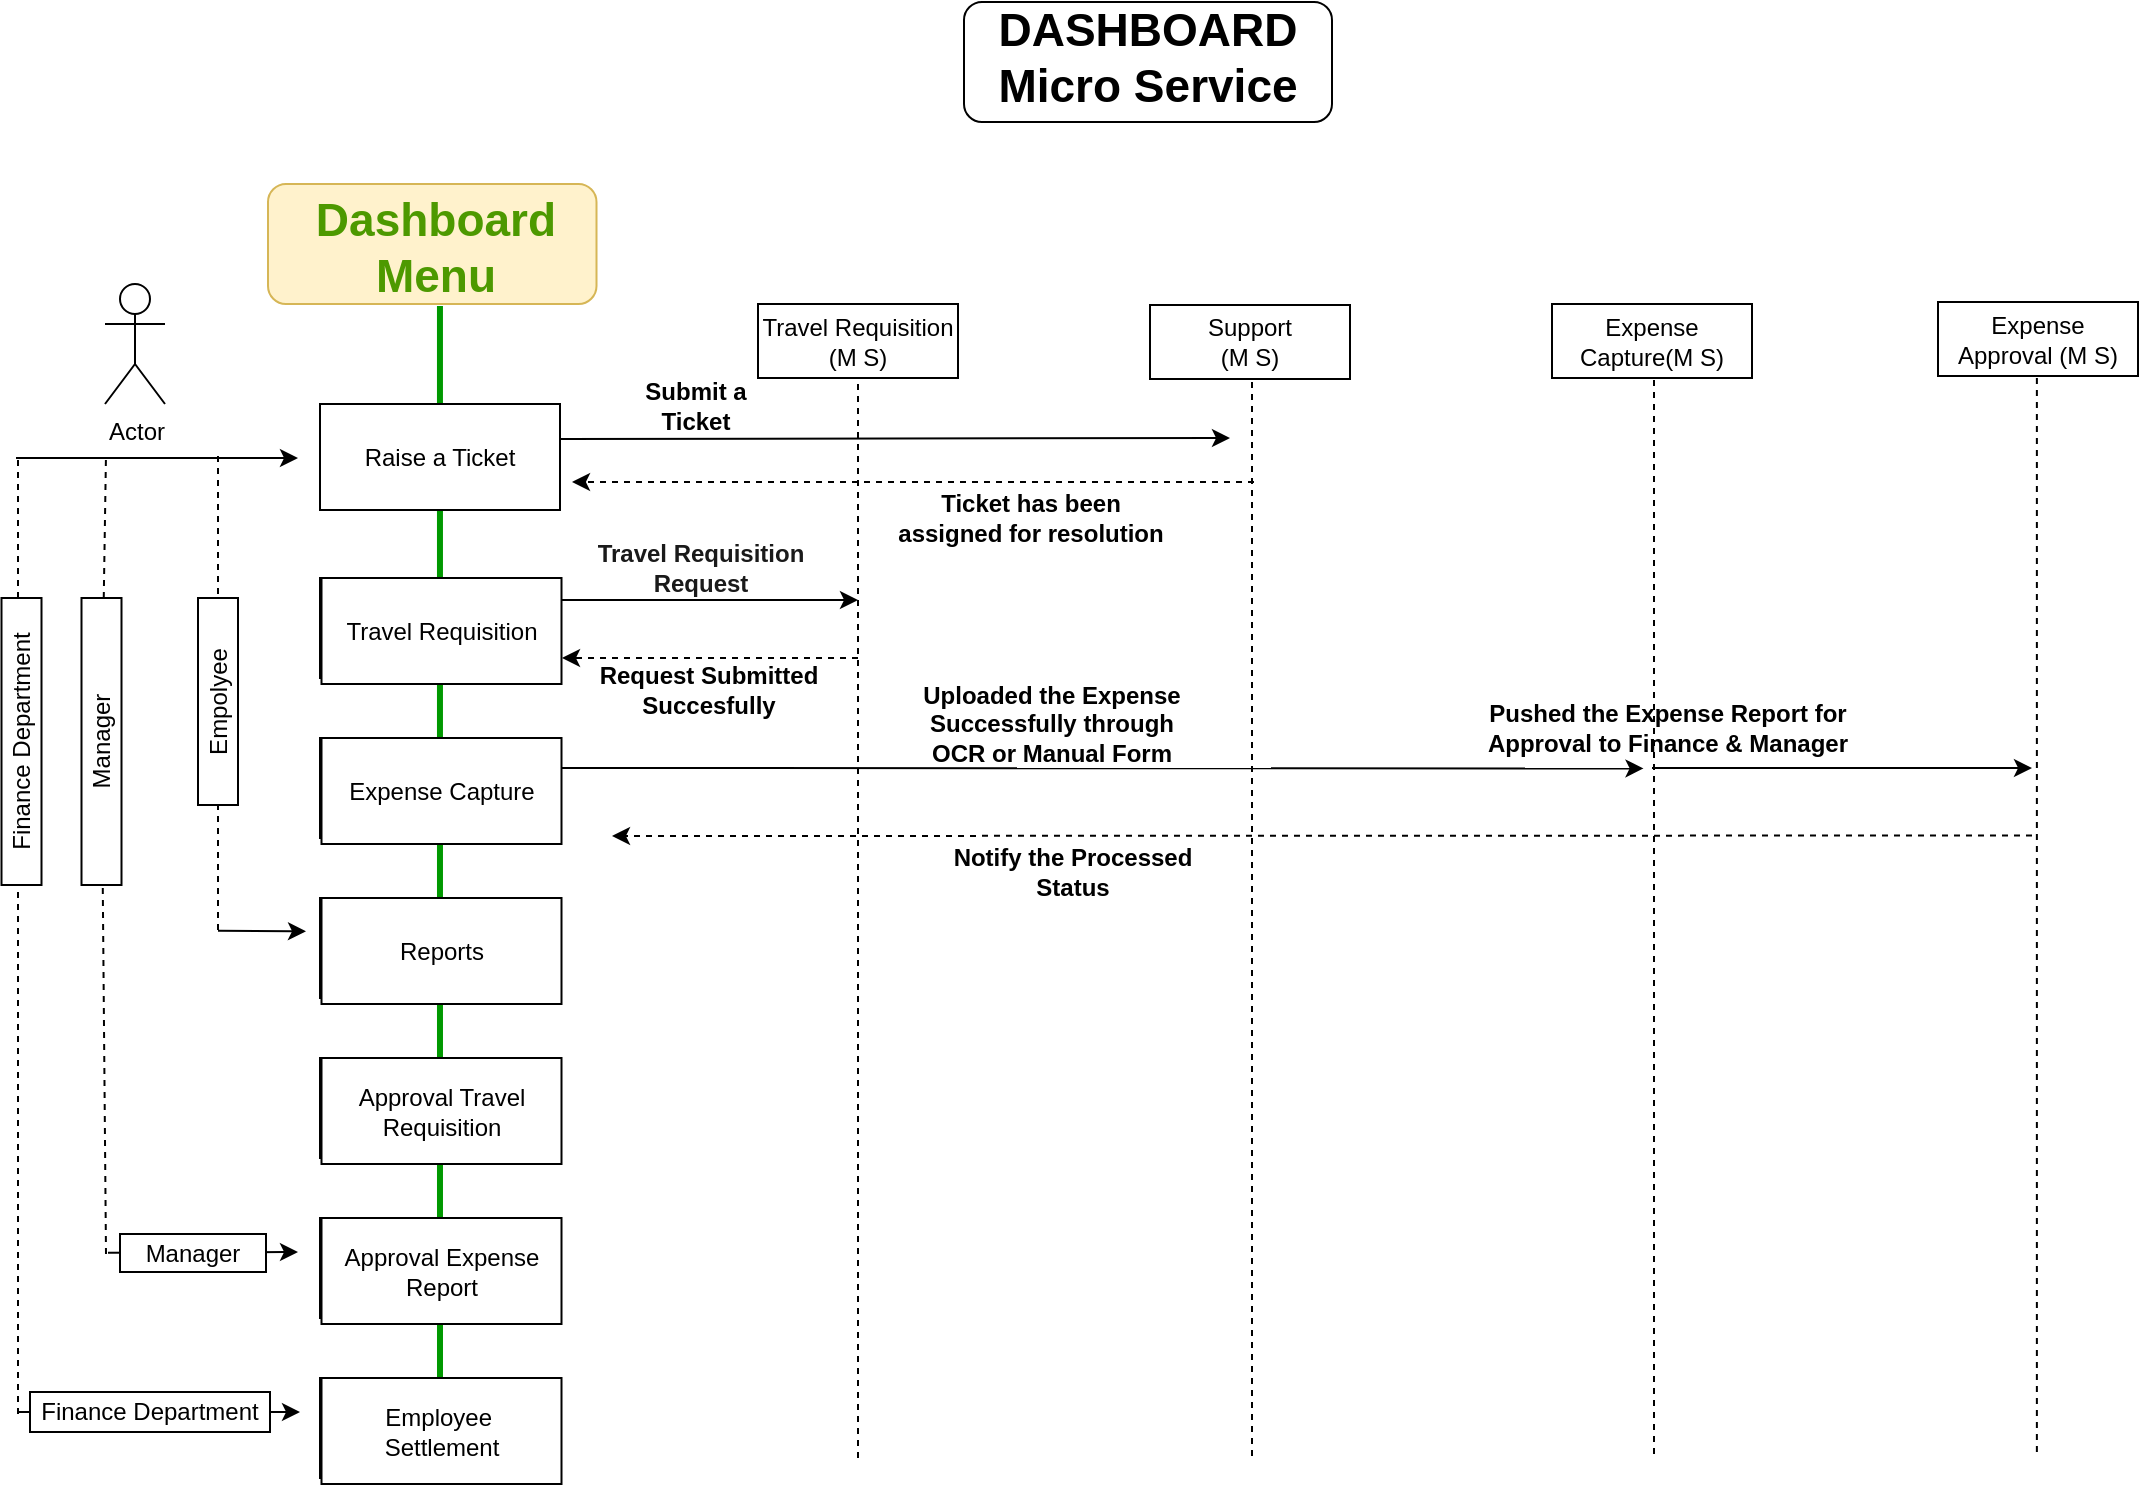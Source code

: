 <mxfile version="21.1.5" type="github">
  <diagram name="Page-1" id="OXNfdeW2UjNv4_Qj5ahb">
    <mxGraphModel dx="1193" dy="1634" grid="1" gridSize="10" guides="1" tooltips="1" connect="1" arrows="1" fold="1" page="1" pageScale="1" pageWidth="1600" pageHeight="900" math="0" shadow="0">
      <root>
        <mxCell id="0" />
        <mxCell id="1" parent="0" />
        <mxCell id="oNK4x6GtnWRanjDO5cXN-74" value="" style="endArrow=none;html=1;rounded=0;strokeColor=#009900;strokeWidth=3;" edge="1" parent="1">
          <mxGeometry width="50" height="50" relative="1" as="geometry">
            <mxPoint x="264" y="-140" as="sourcePoint" />
            <mxPoint x="263.98" y="-681" as="targetPoint" />
          </mxGeometry>
        </mxCell>
        <mxCell id="oNK4x6GtnWRanjDO5cXN-73" value="" style="rounded=1;whiteSpace=wrap;html=1;fillColor=#fff2cc;strokeColor=#d6b656;" vertex="1" parent="1">
          <mxGeometry x="178" y="-742" width="164.25" height="60" as="geometry" />
        </mxCell>
        <mxCell id="oNK4x6GtnWRanjDO5cXN-2" value="" style="rounded=1;whiteSpace=wrap;html=1;" vertex="1" parent="1">
          <mxGeometry x="526" y="-833" width="184" height="60" as="geometry" />
        </mxCell>
        <mxCell id="oNK4x6GtnWRanjDO5cXN-1" value="&lt;b&gt;&lt;font style=&quot;font-size: 23px;&quot;&gt;DASHBOARD Micro Service&lt;/font&gt;&lt;/b&gt;" style="text;html=1;strokeColor=none;fillColor=none;align=center;verticalAlign=middle;whiteSpace=wrap;rounded=0;" vertex="1" parent="1">
          <mxGeometry x="539" y="-820" width="158" height="30" as="geometry" />
        </mxCell>
        <mxCell id="oNK4x6GtnWRanjDO5cXN-4" value="Travel Requisition" style="rounded=0;whiteSpace=wrap;html=1;" vertex="1" parent="1">
          <mxGeometry x="204" y="-545" width="120" height="50" as="geometry" />
        </mxCell>
        <mxCell id="oNK4x6GtnWRanjDO5cXN-5" value="Reports" style="rounded=0;whiteSpace=wrap;html=1;" vertex="1" parent="1">
          <mxGeometry x="204" y="-385" width="120" height="50" as="geometry" />
        </mxCell>
        <mxCell id="oNK4x6GtnWRanjDO5cXN-6" value="Expense Capture" style="rounded=0;whiteSpace=wrap;html=1;" vertex="1" parent="1">
          <mxGeometry x="204" y="-465" width="120" height="50" as="geometry" />
        </mxCell>
        <mxCell id="oNK4x6GtnWRanjDO5cXN-7" value="Approval Travel Requisition" style="rounded=0;whiteSpace=wrap;html=1;" vertex="1" parent="1">
          <mxGeometry x="204" y="-305" width="120" height="50" as="geometry" />
        </mxCell>
        <mxCell id="oNK4x6GtnWRanjDO5cXN-8" value="Approval Expense Report" style="rounded=0;whiteSpace=wrap;html=1;" vertex="1" parent="1">
          <mxGeometry x="204" y="-225" width="120" height="50" as="geometry" />
        </mxCell>
        <mxCell id="oNK4x6GtnWRanjDO5cXN-10" value="Employee&amp;nbsp;&lt;br&gt;Settlement" style="rounded=0;whiteSpace=wrap;html=1;" vertex="1" parent="1">
          <mxGeometry x="204" y="-145" width="120" height="50" as="geometry" />
        </mxCell>
        <mxCell id="oNK4x6GtnWRanjDO5cXN-16" value="" style="endArrow=none;dashed=1;html=1;rounded=0;" edge="1" parent="1">
          <mxGeometry width="50" height="50" relative="1" as="geometry">
            <mxPoint x="153" y="-369" as="sourcePoint" />
            <mxPoint x="153" y="-609" as="targetPoint" />
          </mxGeometry>
        </mxCell>
        <mxCell id="oNK4x6GtnWRanjDO5cXN-19" value="" style="endArrow=classic;html=1;rounded=0;" edge="1" parent="1">
          <mxGeometry width="50" height="50" relative="1" as="geometry">
            <mxPoint x="153" y="-368.67" as="sourcePoint" />
            <mxPoint x="197" y="-368.34" as="targetPoint" />
          </mxGeometry>
        </mxCell>
        <mxCell id="oNK4x6GtnWRanjDO5cXN-25" value="" style="endArrow=none;dashed=1;html=1;rounded=0;" edge="1" parent="1" source="oNK4x6GtnWRanjDO5cXN-36">
          <mxGeometry width="50" height="50" relative="1" as="geometry">
            <mxPoint x="97" y="-207" as="sourcePoint" />
            <mxPoint x="97" y="-607" as="targetPoint" />
          </mxGeometry>
        </mxCell>
        <mxCell id="oNK4x6GtnWRanjDO5cXN-27" value="" style="endArrow=none;dashed=1;html=1;rounded=0;" edge="1" parent="1">
          <mxGeometry width="50" height="50" relative="1" as="geometry">
            <mxPoint x="53" y="-127" as="sourcePoint" />
            <mxPoint x="53" y="-605" as="targetPoint" />
          </mxGeometry>
        </mxCell>
        <mxCell id="oNK4x6GtnWRanjDO5cXN-28" value="" style="endArrow=classic;html=1;rounded=0;" edge="1" parent="1">
          <mxGeometry width="50" height="50" relative="1" as="geometry">
            <mxPoint x="98" y="-207.67" as="sourcePoint" />
            <mxPoint x="193" y="-208" as="targetPoint" />
          </mxGeometry>
        </mxCell>
        <mxCell id="oNK4x6GtnWRanjDO5cXN-29" value="" style="endArrow=classic;html=1;rounded=0;" edge="1" parent="1">
          <mxGeometry width="50" height="50" relative="1" as="geometry">
            <mxPoint x="53" y="-128" as="sourcePoint" />
            <mxPoint x="194" y="-128" as="targetPoint" />
          </mxGeometry>
        </mxCell>
        <mxCell id="oNK4x6GtnWRanjDO5cXN-30" value="" style="endArrow=classic;html=1;rounded=0;" edge="1" parent="1">
          <mxGeometry width="50" height="50" relative="1" as="geometry">
            <mxPoint x="52" y="-605" as="sourcePoint" />
            <mxPoint x="193" y="-605" as="targetPoint" />
          </mxGeometry>
        </mxCell>
        <mxCell id="oNK4x6GtnWRanjDO5cXN-35" value="Empolyee" style="rounded=0;whiteSpace=wrap;html=1;rotation=-90;" vertex="1" parent="1">
          <mxGeometry x="101.25" y="-493.25" width="103.5" height="20" as="geometry" />
        </mxCell>
        <mxCell id="oNK4x6GtnWRanjDO5cXN-37" value="" style="endArrow=none;dashed=1;html=1;rounded=0;" edge="1" parent="1" target="oNK4x6GtnWRanjDO5cXN-36">
          <mxGeometry width="50" height="50" relative="1" as="geometry">
            <mxPoint x="97" y="-207" as="sourcePoint" />
            <mxPoint x="97" y="-607" as="targetPoint" />
          </mxGeometry>
        </mxCell>
        <mxCell id="oNK4x6GtnWRanjDO5cXN-36" value="Manager" style="rounded=0;whiteSpace=wrap;html=1;rotation=-90;" vertex="1" parent="1">
          <mxGeometry x="23" y="-473.25" width="143.5" height="20" as="geometry" />
        </mxCell>
        <mxCell id="oNK4x6GtnWRanjDO5cXN-38" value="Finance Department" style="rounded=0;whiteSpace=wrap;html=1;rotation=-90;" vertex="1" parent="1">
          <mxGeometry x="-17" y="-473.25" width="143.5" height="20" as="geometry" />
        </mxCell>
        <mxCell id="oNK4x6GtnWRanjDO5cXN-39" value="Finance Department" style="rounded=0;whiteSpace=wrap;html=1;rotation=0;" vertex="1" parent="1">
          <mxGeometry x="59" y="-138" width="120" height="20" as="geometry" />
        </mxCell>
        <mxCell id="oNK4x6GtnWRanjDO5cXN-41" value="Manager" style="rounded=0;whiteSpace=wrap;html=1;rotation=0;" vertex="1" parent="1">
          <mxGeometry x="104" y="-217" width="73" height="19" as="geometry" />
        </mxCell>
        <mxCell id="oNK4x6GtnWRanjDO5cXN-42" value="Actor" style="shape=umlActor;verticalLabelPosition=bottom;verticalAlign=top;html=1;outlineConnect=0;" vertex="1" parent="1">
          <mxGeometry x="96.5" y="-692" width="30" height="60" as="geometry" />
        </mxCell>
        <mxCell id="oNK4x6GtnWRanjDO5cXN-44" value="Travel Requisition&lt;br&gt;(M S)" style="rounded=0;whiteSpace=wrap;html=1;" vertex="1" parent="1">
          <mxGeometry x="423" y="-682" width="100" height="37" as="geometry" />
        </mxCell>
        <mxCell id="oNK4x6GtnWRanjDO5cXN-45" value="" style="endArrow=none;dashed=1;html=1;rounded=0;entryX=0.5;entryY=1;entryDx=0;entryDy=0;" edge="1" parent="1" target="oNK4x6GtnWRanjDO5cXN-44">
          <mxGeometry width="50" height="50" relative="1" as="geometry">
            <mxPoint x="473" y="-105" as="sourcePoint" />
            <mxPoint x="493" y="-575" as="targetPoint" />
          </mxGeometry>
        </mxCell>
        <mxCell id="oNK4x6GtnWRanjDO5cXN-46" value="" style="endArrow=classic;html=1;rounded=0;" edge="1" parent="1">
          <mxGeometry width="50" height="50" relative="1" as="geometry">
            <mxPoint x="324" y="-534" as="sourcePoint" />
            <mxPoint x="473" y="-534" as="targetPoint" />
          </mxGeometry>
        </mxCell>
        <mxCell id="oNK4x6GtnWRanjDO5cXN-47" value="&lt;b&gt;&lt;font color=&quot;#1a1a1a&quot;&gt;Travel Requisition Request&lt;/font&gt;&lt;/b&gt;" style="text;html=1;strokeColor=none;fillColor=none;align=center;verticalAlign=middle;whiteSpace=wrap;rounded=0;" vertex="1" parent="1">
          <mxGeometry x="333" y="-565" width="123" height="30" as="geometry" />
        </mxCell>
        <mxCell id="oNK4x6GtnWRanjDO5cXN-50" value="" style="endArrow=classic;html=1;rounded=0;dashed=1;" edge="1" parent="1">
          <mxGeometry width="50" height="50" relative="1" as="geometry">
            <mxPoint x="473" y="-505" as="sourcePoint" />
            <mxPoint x="325" y="-505" as="targetPoint" />
          </mxGeometry>
        </mxCell>
        <mxCell id="oNK4x6GtnWRanjDO5cXN-51" value="&lt;b&gt;Request Submitted Succesfully&lt;/b&gt;" style="text;html=1;strokeColor=none;fillColor=none;align=center;verticalAlign=middle;whiteSpace=wrap;rounded=0;" vertex="1" parent="1">
          <mxGeometry x="329" y="-504" width="139" height="30" as="geometry" />
        </mxCell>
        <mxCell id="oNK4x6GtnWRanjDO5cXN-52" value="Support&lt;br&gt;(M S)" style="rounded=0;whiteSpace=wrap;html=1;" vertex="1" parent="1">
          <mxGeometry x="619" y="-681.5" width="100" height="37" as="geometry" />
        </mxCell>
        <mxCell id="oNK4x6GtnWRanjDO5cXN-53" value="" style="endArrow=none;dashed=1;html=1;rounded=0;entryX=0.5;entryY=1;entryDx=0;entryDy=0;" edge="1" parent="1">
          <mxGeometry width="50" height="50" relative="1" as="geometry">
            <mxPoint x="670" y="-106" as="sourcePoint" />
            <mxPoint x="670" y="-646" as="targetPoint" />
          </mxGeometry>
        </mxCell>
        <mxCell id="oNK4x6GtnWRanjDO5cXN-54" value="" style="endArrow=classic;html=1;rounded=0;exitX=1;exitY=0.25;exitDx=0;exitDy=0;" edge="1" parent="1">
          <mxGeometry width="50" height="50" relative="1" as="geometry">
            <mxPoint x="324" y="-614.5" as="sourcePoint" />
            <mxPoint x="659" y="-615" as="targetPoint" />
          </mxGeometry>
        </mxCell>
        <mxCell id="oNK4x6GtnWRanjDO5cXN-55" value="Employee&amp;nbsp;&lt;br&gt;Settlement" style="rounded=0;whiteSpace=wrap;html=1;" vertex="1" parent="1">
          <mxGeometry x="204.75" y="-145" width="120" height="53" as="geometry" />
        </mxCell>
        <mxCell id="oNK4x6GtnWRanjDO5cXN-57" value="Travel Requisition" style="rounded=0;whiteSpace=wrap;html=1;" vertex="1" parent="1">
          <mxGeometry x="204.75" y="-545" width="120" height="53" as="geometry" />
        </mxCell>
        <mxCell id="oNK4x6GtnWRanjDO5cXN-58" value="Expense Capture" style="rounded=0;whiteSpace=wrap;html=1;" vertex="1" parent="1">
          <mxGeometry x="204.75" y="-465" width="120" height="53" as="geometry" />
        </mxCell>
        <mxCell id="oNK4x6GtnWRanjDO5cXN-59" value="Reports" style="rounded=0;whiteSpace=wrap;html=1;" vertex="1" parent="1">
          <mxGeometry x="204.75" y="-385" width="120" height="53" as="geometry" />
        </mxCell>
        <mxCell id="oNK4x6GtnWRanjDO5cXN-60" value="Approval Travel Requisition" style="rounded=0;whiteSpace=wrap;html=1;" vertex="1" parent="1">
          <mxGeometry x="204.75" y="-305" width="120" height="53" as="geometry" />
        </mxCell>
        <mxCell id="oNK4x6GtnWRanjDO5cXN-61" value="Approval Expense Report" style="rounded=0;whiteSpace=wrap;html=1;" vertex="1" parent="1">
          <mxGeometry x="204.75" y="-225" width="120" height="53" as="geometry" />
        </mxCell>
        <mxCell id="oNK4x6GtnWRanjDO5cXN-62" value="Raise a Ticket" style="rounded=0;whiteSpace=wrap;html=1;" vertex="1" parent="1">
          <mxGeometry x="204" y="-632" width="120" height="53" as="geometry" />
        </mxCell>
        <mxCell id="oNK4x6GtnWRanjDO5cXN-64" value="&lt;b&gt;Submit a Ticket&lt;/b&gt;" style="text;html=1;strokeColor=none;fillColor=none;align=center;verticalAlign=middle;whiteSpace=wrap;rounded=0;" vertex="1" parent="1">
          <mxGeometry x="362" y="-646" width="60" height="30" as="geometry" />
        </mxCell>
        <mxCell id="oNK4x6GtnWRanjDO5cXN-67" value="" style="endArrow=classic;html=1;rounded=0;dashed=1;elbow=vertical;" edge="1" parent="1">
          <mxGeometry width="50" height="50" relative="1" as="geometry">
            <mxPoint x="671" y="-593" as="sourcePoint" />
            <mxPoint x="330" y="-593" as="targetPoint" />
          </mxGeometry>
        </mxCell>
        <mxCell id="oNK4x6GtnWRanjDO5cXN-69" value="&lt;b&gt;Ticket has been assigned for resolution&lt;/b&gt;" style="text;html=1;strokeColor=none;fillColor=none;align=center;verticalAlign=middle;whiteSpace=wrap;rounded=0;" vertex="1" parent="1">
          <mxGeometry x="489" y="-590" width="141" height="30" as="geometry" />
        </mxCell>
        <mxCell id="oNK4x6GtnWRanjDO5cXN-72" value="&lt;span style=&quot;font-size: 23px;&quot;&gt;&lt;b&gt;&lt;font color=&quot;#4d9900&quot;&gt;Dashboard Menu&lt;/font&gt;&lt;/b&gt;&lt;/span&gt;" style="text;html=1;strokeColor=none;fillColor=none;align=center;verticalAlign=middle;whiteSpace=wrap;rounded=0;" vertex="1" parent="1">
          <mxGeometry x="183" y="-725" width="158" height="30" as="geometry" />
        </mxCell>
        <mxCell id="oNK4x6GtnWRanjDO5cXN-75" value="Expense&lt;br&gt;Capture(M S)" style="rounded=0;whiteSpace=wrap;html=1;" vertex="1" parent="1">
          <mxGeometry x="820" y="-682" width="100" height="37" as="geometry" />
        </mxCell>
        <mxCell id="oNK4x6GtnWRanjDO5cXN-76" value="" style="endArrow=none;dashed=1;html=1;rounded=0;entryX=0.5;entryY=1;entryDx=0;entryDy=0;" edge="1" parent="1">
          <mxGeometry width="50" height="50" relative="1" as="geometry">
            <mxPoint x="871" y="-107" as="sourcePoint" />
            <mxPoint x="871" y="-647" as="targetPoint" />
          </mxGeometry>
        </mxCell>
        <mxCell id="oNK4x6GtnWRanjDO5cXN-77" value="" style="endArrow=classic;html=1;rounded=0;exitX=1;exitY=0.25;exitDx=0;exitDy=0;" edge="1" parent="1">
          <mxGeometry width="50" height="50" relative="1" as="geometry">
            <mxPoint x="324.75" y="-450.0" as="sourcePoint" />
            <mxPoint x="865.75" y="-449.79" as="targetPoint" />
          </mxGeometry>
        </mxCell>
        <mxCell id="oNK4x6GtnWRanjDO5cXN-78" value="&lt;b&gt;Uploaded the Expense Successfully through OCR or Manual Form&lt;/b&gt;" style="text;html=1;strokeColor=none;fillColor=none;align=center;verticalAlign=middle;whiteSpace=wrap;rounded=0;" vertex="1" parent="1">
          <mxGeometry x="500" y="-490" width="140" height="35" as="geometry" />
        </mxCell>
        <mxCell id="oNK4x6GtnWRanjDO5cXN-80" value="Expense&lt;br&gt;Approval (M S)" style="rounded=0;whiteSpace=wrap;html=1;" vertex="1" parent="1">
          <mxGeometry x="1013" y="-683" width="100" height="37" as="geometry" />
        </mxCell>
        <mxCell id="oNK4x6GtnWRanjDO5cXN-81" value="" style="endArrow=none;dashed=1;html=1;rounded=0;entryX=0.5;entryY=1;entryDx=0;entryDy=0;" edge="1" parent="1">
          <mxGeometry width="50" height="50" relative="1" as="geometry">
            <mxPoint x="1062.44" y="-108" as="sourcePoint" />
            <mxPoint x="1062.44" y="-648" as="targetPoint" />
          </mxGeometry>
        </mxCell>
        <mxCell id="oNK4x6GtnWRanjDO5cXN-83" value="" style="endArrow=classic;html=1;rounded=0;" edge="1" parent="1">
          <mxGeometry width="50" height="50" relative="1" as="geometry">
            <mxPoint x="870" y="-450" as="sourcePoint" />
            <mxPoint x="1060" y="-450" as="targetPoint" />
          </mxGeometry>
        </mxCell>
        <mxCell id="oNK4x6GtnWRanjDO5cXN-84" value="&lt;b&gt;Pushed the Expense Report for Approval to Finance &amp;amp; Manager&lt;/b&gt;" style="text;html=1;strokeColor=none;fillColor=none;align=center;verticalAlign=middle;whiteSpace=wrap;rounded=0;" vertex="1" parent="1">
          <mxGeometry x="784.5" y="-490" width="185.5" height="40" as="geometry" />
        </mxCell>
        <mxCell id="oNK4x6GtnWRanjDO5cXN-90" value="" style="endArrow=classic;html=1;rounded=0;dashed=1;elbow=vertical;" edge="1" parent="1">
          <mxGeometry width="50" height="50" relative="1" as="geometry">
            <mxPoint x="1060" y="-416.25" as="sourcePoint" />
            <mxPoint x="350" y="-416" as="targetPoint" />
          </mxGeometry>
        </mxCell>
        <mxCell id="oNK4x6GtnWRanjDO5cXN-93" value="&lt;b&gt;Notify the Processed Status&lt;/b&gt;" style="text;html=1;strokeColor=none;fillColor=none;align=center;verticalAlign=middle;whiteSpace=wrap;rounded=0;" vertex="1" parent="1">
          <mxGeometry x="500" y="-413" width="161" height="30" as="geometry" />
        </mxCell>
      </root>
    </mxGraphModel>
  </diagram>
</mxfile>
